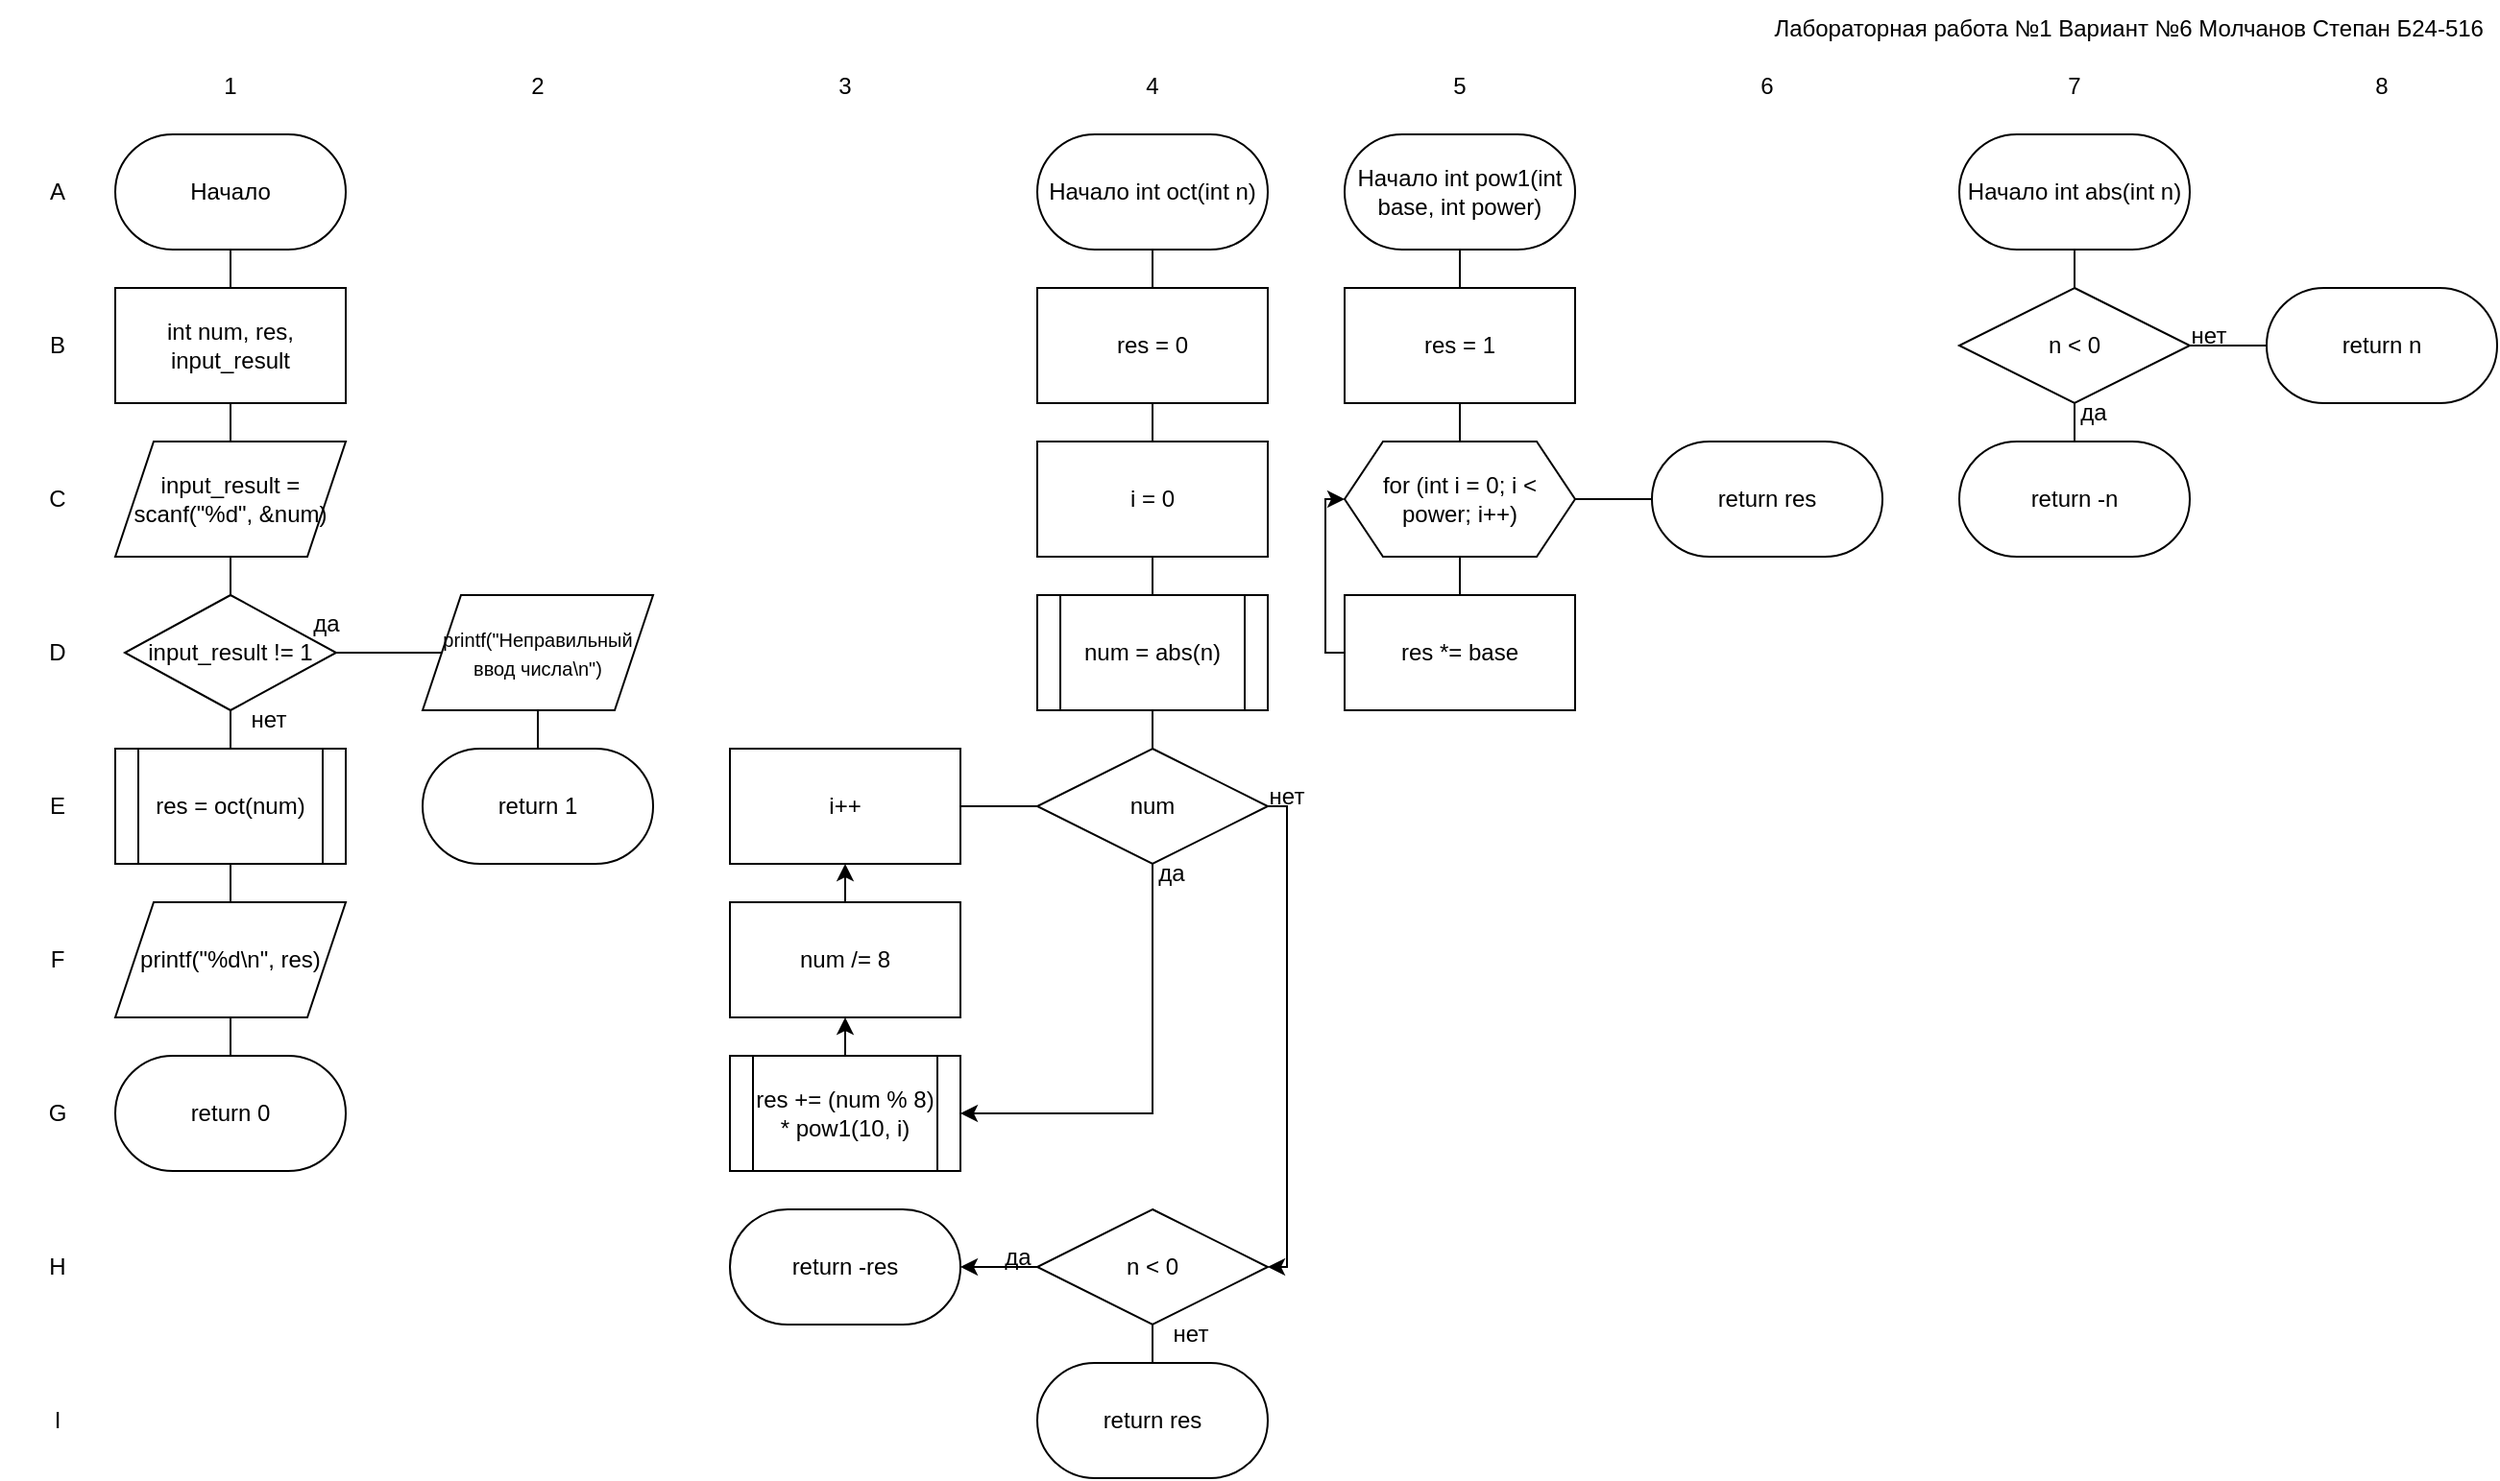 <mxfile version="24.7.16">
  <diagram name="Страница — 1" id="HPTSugic-dNHS2c4acLU">
    <mxGraphModel dx="1581" dy="711" grid="1" gridSize="10" guides="1" tooltips="1" connect="1" arrows="1" fold="1" page="1" pageScale="1" pageWidth="827" pageHeight="1169" math="0" shadow="0">
      <root>
        <mxCell id="0" />
        <mxCell id="1" parent="0" />
        <mxCell id="Ds-YJ_oy4xbHigb4ZMq1-26" value="" style="edgeStyle=orthogonalEdgeStyle;rounded=0;orthogonalLoop=1;jettySize=auto;html=1;entryX=0.5;entryY=0;entryDx=0;entryDy=0;endArrow=none;endFill=0;" parent="1" source="Ds-YJ_oy4xbHigb4ZMq1-1" edge="1">
          <mxGeometry relative="1" as="geometry">
            <mxPoint x="150" y="180" as="targetPoint" />
          </mxGeometry>
        </mxCell>
        <object label="Начало" id="Ds-YJ_oy4xbHigb4ZMq1-1">
          <mxCell style="rounded=1;whiteSpace=wrap;html=1;arcSize=50;" parent="1" vertex="1">
            <mxGeometry x="90" y="100" width="120" height="60" as="geometry" />
          </mxCell>
        </object>
        <mxCell id="Ds-YJ_oy4xbHigb4ZMq1-28" value="" style="edgeStyle=orthogonalEdgeStyle;rounded=0;orthogonalLoop=1;jettySize=auto;html=1;entryX=0.5;entryY=0;entryDx=0;entryDy=0;endArrow=none;endFill=0;" parent="1" edge="1">
          <mxGeometry relative="1" as="geometry">
            <mxPoint x="150" y="340" as="targetPoint" />
          </mxGeometry>
        </mxCell>
        <mxCell id="Ds-YJ_oy4xbHigb4ZMq1-29" style="edgeStyle=orthogonalEdgeStyle;rounded=0;orthogonalLoop=1;jettySize=auto;html=1;exitX=0.5;exitY=1;exitDx=0;exitDy=0;entryX=0.5;entryY=0;entryDx=0;entryDy=0;endArrow=none;endFill=0;" parent="1" edge="1">
          <mxGeometry relative="1" as="geometry">
            <mxPoint x="150" y="420" as="targetPoint" />
          </mxGeometry>
        </mxCell>
        <mxCell id="e1M61Y6pSluh_1yCC7xu-4" style="edgeStyle=orthogonalEdgeStyle;rounded=0;orthogonalLoop=1;jettySize=auto;html=1;exitX=0.5;exitY=0;exitDx=0;exitDy=0;entryX=0.5;entryY=1;entryDx=0;entryDy=0;endArrow=classic;endFill=1;" parent="1" source="Ds-YJ_oy4xbHigb4ZMq1-6" target="Ds-YJ_oy4xbHigb4ZMq1-7" edge="1">
          <mxGeometry relative="1" as="geometry" />
        </mxCell>
        <mxCell id="Ds-YJ_oy4xbHigb4ZMq1-6" value="res += (num % 8) * pow1(10, i)" style="shape=process;whiteSpace=wrap;html=1;backgroundOutline=1;" parent="1" vertex="1">
          <mxGeometry x="410" y="580" width="120" height="60" as="geometry" />
        </mxCell>
        <mxCell id="e1M61Y6pSluh_1yCC7xu-5" style="edgeStyle=orthogonalEdgeStyle;rounded=0;orthogonalLoop=1;jettySize=auto;html=1;exitX=0.5;exitY=0;exitDx=0;exitDy=0;entryX=0.5;entryY=1;entryDx=0;entryDy=0;" parent="1" source="Ds-YJ_oy4xbHigb4ZMq1-7" target="Ds-YJ_oy4xbHigb4ZMq1-8" edge="1">
          <mxGeometry relative="1" as="geometry" />
        </mxCell>
        <mxCell id="Ds-YJ_oy4xbHigb4ZMq1-7" value="num /= 8" style="rounded=0;whiteSpace=wrap;html=1;" parent="1" vertex="1">
          <mxGeometry x="410" y="500" width="120" height="60" as="geometry" />
        </mxCell>
        <mxCell id="e1M61Y6pSluh_1yCC7xu-6" style="edgeStyle=orthogonalEdgeStyle;rounded=0;orthogonalLoop=1;jettySize=auto;html=1;exitX=1;exitY=0.5;exitDx=0;exitDy=0;entryX=0;entryY=0.5;entryDx=0;entryDy=0;endArrow=none;endFill=0;" parent="1" source="Ds-YJ_oy4xbHigb4ZMq1-8" target="Ds-YJ_oy4xbHigb4ZMq1-14" edge="1">
          <mxGeometry relative="1" as="geometry" />
        </mxCell>
        <mxCell id="Ds-YJ_oy4xbHigb4ZMq1-8" value="i++" style="rounded=0;whiteSpace=wrap;html=1;" parent="1" vertex="1">
          <mxGeometry x="410" y="420" width="120" height="60" as="geometry" />
        </mxCell>
        <mxCell id="Ds-YJ_oy4xbHigb4ZMq1-9" value="return -res" style="rounded=1;whiteSpace=wrap;html=1;arcSize=50;" parent="1" vertex="1">
          <mxGeometry x="410" y="660" width="120" height="60" as="geometry" />
        </mxCell>
        <mxCell id="Ds-YJ_oy4xbHigb4ZMq1-30" style="edgeStyle=orthogonalEdgeStyle;rounded=0;orthogonalLoop=1;jettySize=auto;html=1;exitX=0.5;exitY=1;exitDx=0;exitDy=0;entryX=0.5;entryY=0;entryDx=0;entryDy=0;endArrow=none;endFill=0;" parent="1" source="Ds-YJ_oy4xbHigb4ZMq1-10" target="Ds-YJ_oy4xbHigb4ZMq1-11" edge="1">
          <mxGeometry relative="1" as="geometry" />
        </mxCell>
        <mxCell id="Ds-YJ_oy4xbHigb4ZMq1-10" value="Начало int oct(int n)" style="rounded=1;whiteSpace=wrap;html=1;arcSize=50;" parent="1" vertex="1">
          <mxGeometry x="570" y="100" width="120" height="60" as="geometry" />
        </mxCell>
        <mxCell id="Ds-YJ_oy4xbHigb4ZMq1-31" style="edgeStyle=orthogonalEdgeStyle;rounded=0;orthogonalLoop=1;jettySize=auto;html=1;exitX=0.5;exitY=1;exitDx=0;exitDy=0;entryX=0.5;entryY=0;entryDx=0;entryDy=0;endArrow=none;endFill=0;" parent="1" source="Ds-YJ_oy4xbHigb4ZMq1-11" target="Ds-YJ_oy4xbHigb4ZMq1-12" edge="1">
          <mxGeometry relative="1" as="geometry" />
        </mxCell>
        <mxCell id="Ds-YJ_oy4xbHigb4ZMq1-11" value="res = 0" style="rounded=0;whiteSpace=wrap;html=1;" parent="1" vertex="1">
          <mxGeometry x="570" y="180" width="120" height="60" as="geometry" />
        </mxCell>
        <mxCell id="Ds-YJ_oy4xbHigb4ZMq1-32" style="edgeStyle=orthogonalEdgeStyle;rounded=0;orthogonalLoop=1;jettySize=auto;html=1;exitX=0.5;exitY=1;exitDx=0;exitDy=0;entryX=0.5;entryY=0;entryDx=0;entryDy=0;endArrow=none;endFill=0;" parent="1" source="Ds-YJ_oy4xbHigb4ZMq1-12" target="Ds-YJ_oy4xbHigb4ZMq1-13" edge="1">
          <mxGeometry relative="1" as="geometry" />
        </mxCell>
        <mxCell id="Ds-YJ_oy4xbHigb4ZMq1-12" value="i = 0" style="rounded=0;whiteSpace=wrap;html=1;" parent="1" vertex="1">
          <mxGeometry x="570" y="260" width="120" height="60" as="geometry" />
        </mxCell>
        <mxCell id="Ds-YJ_oy4xbHigb4ZMq1-33" style="edgeStyle=orthogonalEdgeStyle;rounded=0;orthogonalLoop=1;jettySize=auto;html=1;exitX=0.5;exitY=1;exitDx=0;exitDy=0;entryX=0.5;entryY=0;entryDx=0;entryDy=0;endArrow=none;endFill=0;" parent="1" source="Ds-YJ_oy4xbHigb4ZMq1-13" target="Ds-YJ_oy4xbHigb4ZMq1-14" edge="1">
          <mxGeometry relative="1" as="geometry" />
        </mxCell>
        <mxCell id="Ds-YJ_oy4xbHigb4ZMq1-13" value="num = abs(n)" style="shape=process;whiteSpace=wrap;html=1;backgroundOutline=1;" parent="1" vertex="1">
          <mxGeometry x="570" y="340" width="120" height="60" as="geometry" />
        </mxCell>
        <mxCell id="Ds-YJ_oy4xbHigb4ZMq1-41" style="edgeStyle=orthogonalEdgeStyle;rounded=0;orthogonalLoop=1;jettySize=auto;html=1;exitX=1;exitY=0.5;exitDx=0;exitDy=0;entryX=1;entryY=0.5;entryDx=0;entryDy=0;" parent="1" source="Ds-YJ_oy4xbHigb4ZMq1-14" target="Ds-YJ_oy4xbHigb4ZMq1-15" edge="1">
          <mxGeometry relative="1" as="geometry">
            <Array as="points">
              <mxPoint x="700" y="450" />
              <mxPoint x="700" y="690" />
            </Array>
          </mxGeometry>
        </mxCell>
        <mxCell id="e1M61Y6pSluh_1yCC7xu-3" style="edgeStyle=orthogonalEdgeStyle;rounded=0;orthogonalLoop=1;jettySize=auto;html=1;exitX=0.5;exitY=1;exitDx=0;exitDy=0;entryX=1;entryY=0.5;entryDx=0;entryDy=0;" parent="1" source="Ds-YJ_oy4xbHigb4ZMq1-14" target="Ds-YJ_oy4xbHigb4ZMq1-6" edge="1">
          <mxGeometry relative="1" as="geometry" />
        </mxCell>
        <mxCell id="Ds-YJ_oy4xbHigb4ZMq1-14" value="num" style="rhombus;whiteSpace=wrap;html=1;" parent="1" vertex="1">
          <mxGeometry x="570" y="420" width="120" height="60" as="geometry" />
        </mxCell>
        <mxCell id="Ds-YJ_oy4xbHigb4ZMq1-42" style="edgeStyle=orthogonalEdgeStyle;rounded=0;orthogonalLoop=1;jettySize=auto;html=1;exitX=0;exitY=0.5;exitDx=0;exitDy=0;entryX=1;entryY=0.5;entryDx=0;entryDy=0;" parent="1" source="Ds-YJ_oy4xbHigb4ZMq1-15" target="Ds-YJ_oy4xbHigb4ZMq1-9" edge="1">
          <mxGeometry relative="1" as="geometry" />
        </mxCell>
        <mxCell id="Ds-YJ_oy4xbHigb4ZMq1-43" style="edgeStyle=orthogonalEdgeStyle;rounded=0;orthogonalLoop=1;jettySize=auto;html=1;exitX=0.5;exitY=1;exitDx=0;exitDy=0;entryX=0.5;entryY=0;entryDx=0;entryDy=0;endArrow=none;endFill=0;" parent="1" source="Ds-YJ_oy4xbHigb4ZMq1-15" target="Ds-YJ_oy4xbHigb4ZMq1-16" edge="1">
          <mxGeometry relative="1" as="geometry" />
        </mxCell>
        <mxCell id="Ds-YJ_oy4xbHigb4ZMq1-15" value="n &amp;lt; 0" style="rhombus;whiteSpace=wrap;html=1;" parent="1" vertex="1">
          <mxGeometry x="570" y="660" width="120" height="60" as="geometry" />
        </mxCell>
        <mxCell id="Ds-YJ_oy4xbHigb4ZMq1-16" value="return res" style="rounded=1;whiteSpace=wrap;html=1;arcSize=50;" parent="1" vertex="1">
          <mxGeometry x="570" y="740" width="120" height="60" as="geometry" />
        </mxCell>
        <mxCell id="Ds-YJ_oy4xbHigb4ZMq1-44" style="edgeStyle=orthogonalEdgeStyle;rounded=0;orthogonalLoop=1;jettySize=auto;html=1;exitX=0.5;exitY=1;exitDx=0;exitDy=0;entryX=0.5;entryY=0;entryDx=0;entryDy=0;endArrow=none;endFill=0;" parent="1" source="Ds-YJ_oy4xbHigb4ZMq1-17" target="Ds-YJ_oy4xbHigb4ZMq1-18" edge="1">
          <mxGeometry relative="1" as="geometry" />
        </mxCell>
        <mxCell id="Ds-YJ_oy4xbHigb4ZMq1-17" value="Начало int pow1(int base, int power)" style="rounded=1;whiteSpace=wrap;html=1;arcSize=50;" parent="1" vertex="1">
          <mxGeometry x="730" y="100" width="120" height="60" as="geometry" />
        </mxCell>
        <mxCell id="Ds-YJ_oy4xbHigb4ZMq1-45" style="edgeStyle=orthogonalEdgeStyle;rounded=0;orthogonalLoop=1;jettySize=auto;html=1;exitX=0.5;exitY=1;exitDx=0;exitDy=0;entryX=0.5;entryY=0;entryDx=0;entryDy=0;endArrow=none;endFill=0;" parent="1" source="Ds-YJ_oy4xbHigb4ZMq1-18" target="Ds-YJ_oy4xbHigb4ZMq1-19" edge="1">
          <mxGeometry relative="1" as="geometry" />
        </mxCell>
        <mxCell id="Ds-YJ_oy4xbHigb4ZMq1-18" value="res = 1" style="rounded=0;whiteSpace=wrap;html=1;" parent="1" vertex="1">
          <mxGeometry x="730" y="180" width="120" height="60" as="geometry" />
        </mxCell>
        <mxCell id="Ds-YJ_oy4xbHigb4ZMq1-48" style="edgeStyle=orthogonalEdgeStyle;rounded=0;orthogonalLoop=1;jettySize=auto;html=1;exitX=1;exitY=0.5;exitDx=0;exitDy=0;entryX=0;entryY=0.5;entryDx=0;entryDy=0;endArrow=none;endFill=0;" parent="1" source="Ds-YJ_oy4xbHigb4ZMq1-19" target="Ds-YJ_oy4xbHigb4ZMq1-21" edge="1">
          <mxGeometry relative="1" as="geometry" />
        </mxCell>
        <mxCell id="Ds-YJ_oy4xbHigb4ZMq1-19" value="for (int i = 0; i &amp;lt; power; i++)" style="shape=hexagon;perimeter=hexagonPerimeter2;whiteSpace=wrap;html=1;fixedSize=1;" parent="1" vertex="1">
          <mxGeometry x="730" y="260" width="120" height="60" as="geometry" />
        </mxCell>
        <mxCell id="Ds-YJ_oy4xbHigb4ZMq1-47" style="edgeStyle=orthogonalEdgeStyle;rounded=0;orthogonalLoop=1;jettySize=auto;html=1;exitX=0.5;exitY=0;exitDx=0;exitDy=0;entryX=0.5;entryY=1;entryDx=0;entryDy=0;endArrow=none;endFill=0;" parent="1" source="Ds-YJ_oy4xbHigb4ZMq1-20" target="Ds-YJ_oy4xbHigb4ZMq1-19" edge="1">
          <mxGeometry relative="1" as="geometry" />
        </mxCell>
        <mxCell id="Ds-YJ_oy4xbHigb4ZMq1-20" value="res *= base" style="rounded=0;whiteSpace=wrap;html=1;" parent="1" vertex="1">
          <mxGeometry x="730" y="340" width="120" height="60" as="geometry" />
        </mxCell>
        <mxCell id="Ds-YJ_oy4xbHigb4ZMq1-21" value="return res" style="rounded=1;whiteSpace=wrap;html=1;arcSize=50;" parent="1" vertex="1">
          <mxGeometry x="890" y="260" width="120" height="60" as="geometry" />
        </mxCell>
        <mxCell id="Ds-YJ_oy4xbHigb4ZMq1-49" style="edgeStyle=orthogonalEdgeStyle;rounded=0;orthogonalLoop=1;jettySize=auto;html=1;exitX=0.5;exitY=1;exitDx=0;exitDy=0;entryX=0.5;entryY=0;entryDx=0;entryDy=0;endArrow=none;endFill=0;" parent="1" source="Ds-YJ_oy4xbHigb4ZMq1-22" target="Ds-YJ_oy4xbHigb4ZMq1-23" edge="1">
          <mxGeometry relative="1" as="geometry" />
        </mxCell>
        <mxCell id="Ds-YJ_oy4xbHigb4ZMq1-22" value="Начало int abs(int n)" style="rounded=1;whiteSpace=wrap;html=1;arcSize=50;" parent="1" vertex="1">
          <mxGeometry x="1050" y="100" width="120" height="60" as="geometry" />
        </mxCell>
        <mxCell id="Ds-YJ_oy4xbHigb4ZMq1-50" style="edgeStyle=orthogonalEdgeStyle;rounded=0;orthogonalLoop=1;jettySize=auto;html=1;exitX=1;exitY=0.5;exitDx=0;exitDy=0;entryX=0;entryY=0.5;entryDx=0;entryDy=0;endArrow=none;endFill=0;" parent="1" source="Ds-YJ_oy4xbHigb4ZMq1-23" target="Ds-YJ_oy4xbHigb4ZMq1-25" edge="1">
          <mxGeometry relative="1" as="geometry" />
        </mxCell>
        <mxCell id="Ds-YJ_oy4xbHigb4ZMq1-51" style="edgeStyle=orthogonalEdgeStyle;rounded=0;orthogonalLoop=1;jettySize=auto;html=1;exitX=0.5;exitY=1;exitDx=0;exitDy=0;entryX=0.5;entryY=0;entryDx=0;entryDy=0;endArrow=none;endFill=0;" parent="1" source="Ds-YJ_oy4xbHigb4ZMq1-23" target="Ds-YJ_oy4xbHigb4ZMq1-24" edge="1">
          <mxGeometry relative="1" as="geometry" />
        </mxCell>
        <mxCell id="Ds-YJ_oy4xbHigb4ZMq1-23" value="n &amp;lt; 0" style="rhombus;whiteSpace=wrap;html=1;" parent="1" vertex="1">
          <mxGeometry x="1050" y="180" width="120" height="60" as="geometry" />
        </mxCell>
        <mxCell id="Ds-YJ_oy4xbHigb4ZMq1-24" value="return -n" style="rounded=1;whiteSpace=wrap;html=1;arcSize=50;" parent="1" vertex="1">
          <mxGeometry x="1050" y="260" width="120" height="60" as="geometry" />
        </mxCell>
        <mxCell id="Ds-YJ_oy4xbHigb4ZMq1-25" value="return n" style="rounded=1;whiteSpace=wrap;html=1;arcSize=50;" parent="1" vertex="1">
          <mxGeometry x="1210" y="180" width="120" height="60" as="geometry" />
        </mxCell>
        <mxCell id="Ds-YJ_oy4xbHigb4ZMq1-46" style="edgeStyle=orthogonalEdgeStyle;rounded=0;orthogonalLoop=1;jettySize=auto;html=1;exitX=0;exitY=0.667;exitDx=0;exitDy=0;entryX=0;entryY=0.5;entryDx=0;entryDy=0;exitPerimeter=0;" parent="1" source="Ds-YJ_oy4xbHigb4ZMq1-20" target="Ds-YJ_oy4xbHigb4ZMq1-19" edge="1">
          <mxGeometry relative="1" as="geometry">
            <Array as="points">
              <mxPoint x="730" y="370" />
              <mxPoint x="720" y="370" />
              <mxPoint x="720" y="290" />
            </Array>
          </mxGeometry>
        </mxCell>
        <mxCell id="Ds-YJ_oy4xbHigb4ZMq1-52" value="1" style="text;html=1;align=center;verticalAlign=middle;whiteSpace=wrap;rounded=0;" parent="1" vertex="1">
          <mxGeometry x="120" y="60" width="60" height="30" as="geometry" />
        </mxCell>
        <mxCell id="Ds-YJ_oy4xbHigb4ZMq1-53" value="2" style="text;html=1;align=center;verticalAlign=middle;whiteSpace=wrap;rounded=0;" parent="1" vertex="1">
          <mxGeometry x="280" y="60" width="60" height="30" as="geometry" />
        </mxCell>
        <mxCell id="Ds-YJ_oy4xbHigb4ZMq1-54" value="3" style="text;html=1;align=center;verticalAlign=middle;whiteSpace=wrap;rounded=0;" parent="1" vertex="1">
          <mxGeometry x="440" y="60" width="60" height="30" as="geometry" />
        </mxCell>
        <mxCell id="Ds-YJ_oy4xbHigb4ZMq1-55" value="4" style="text;html=1;align=center;verticalAlign=middle;whiteSpace=wrap;rounded=0;" parent="1" vertex="1">
          <mxGeometry x="600" y="60" width="60" height="30" as="geometry" />
        </mxCell>
        <mxCell id="Ds-YJ_oy4xbHigb4ZMq1-56" value="5" style="text;html=1;align=center;verticalAlign=middle;whiteSpace=wrap;rounded=0;" parent="1" vertex="1">
          <mxGeometry x="760" y="60" width="60" height="30" as="geometry" />
        </mxCell>
        <mxCell id="Ds-YJ_oy4xbHigb4ZMq1-57" value="6" style="text;html=1;align=center;verticalAlign=middle;whiteSpace=wrap;rounded=0;" parent="1" vertex="1">
          <mxGeometry x="920" y="60" width="60" height="30" as="geometry" />
        </mxCell>
        <mxCell id="Ds-YJ_oy4xbHigb4ZMq1-58" value="7" style="text;html=1;align=center;verticalAlign=middle;whiteSpace=wrap;rounded=0;" parent="1" vertex="1">
          <mxGeometry x="1080" y="60" width="60" height="30" as="geometry" />
        </mxCell>
        <mxCell id="Ds-YJ_oy4xbHigb4ZMq1-59" value="A" style="text;html=1;align=center;verticalAlign=middle;whiteSpace=wrap;rounded=0;" parent="1" vertex="1">
          <mxGeometry x="30" y="115" width="60" height="30" as="geometry" />
        </mxCell>
        <mxCell id="Ds-YJ_oy4xbHigb4ZMq1-60" value="B" style="text;html=1;align=center;verticalAlign=middle;whiteSpace=wrap;rounded=0;" parent="1" vertex="1">
          <mxGeometry x="30" y="195" width="60" height="30" as="geometry" />
        </mxCell>
        <mxCell id="Ds-YJ_oy4xbHigb4ZMq1-61" value="C" style="text;html=1;align=center;verticalAlign=middle;whiteSpace=wrap;rounded=0;" parent="1" vertex="1">
          <mxGeometry x="30" y="275" width="60" height="30" as="geometry" />
        </mxCell>
        <mxCell id="Ds-YJ_oy4xbHigb4ZMq1-62" value="D" style="text;html=1;align=center;verticalAlign=middle;whiteSpace=wrap;rounded=0;" parent="1" vertex="1">
          <mxGeometry x="30" y="355" width="60" height="30" as="geometry" />
        </mxCell>
        <mxCell id="Ds-YJ_oy4xbHigb4ZMq1-63" value="E" style="text;html=1;align=center;verticalAlign=middle;whiteSpace=wrap;rounded=0;" parent="1" vertex="1">
          <mxGeometry x="30" y="435" width="60" height="30" as="geometry" />
        </mxCell>
        <mxCell id="Ds-YJ_oy4xbHigb4ZMq1-64" value="F" style="text;html=1;align=center;verticalAlign=middle;whiteSpace=wrap;rounded=0;" parent="1" vertex="1">
          <mxGeometry x="30" y="515" width="60" height="30" as="geometry" />
        </mxCell>
        <mxCell id="Ds-YJ_oy4xbHigb4ZMq1-65" value="G" style="text;html=1;align=center;verticalAlign=middle;whiteSpace=wrap;rounded=0;" parent="1" vertex="1">
          <mxGeometry x="30" y="595" width="60" height="30" as="geometry" />
        </mxCell>
        <mxCell id="Ds-YJ_oy4xbHigb4ZMq1-66" value="H" style="text;html=1;align=center;verticalAlign=middle;whiteSpace=wrap;rounded=0;" parent="1" vertex="1">
          <mxGeometry x="30" y="675" width="60" height="30" as="geometry" />
        </mxCell>
        <mxCell id="Ds-YJ_oy4xbHigb4ZMq1-67" value="I" style="text;html=1;align=center;verticalAlign=middle;whiteSpace=wrap;rounded=0;" parent="1" vertex="1">
          <mxGeometry x="30" y="755" width="60" height="30" as="geometry" />
        </mxCell>
        <mxCell id="Ds-YJ_oy4xbHigb4ZMq1-68" value="Лабораторная работа №1 Вариант №6 Молчанов Степан Б24-516&amp;nbsp;" style="text;html=1;align=center;verticalAlign=middle;whiteSpace=wrap;rounded=0;" parent="1" vertex="1">
          <mxGeometry x="950" y="30" width="380" height="30" as="geometry" />
        </mxCell>
        <mxCell id="jBKUbZ9cttElVpnd333p-1" value="да" style="text;html=1;align=center;verticalAlign=middle;whiteSpace=wrap;rounded=0;" parent="1" vertex="1">
          <mxGeometry x="610" y="470" width="60" height="30" as="geometry" />
        </mxCell>
        <mxCell id="jBKUbZ9cttElVpnd333p-2" value="нет" style="text;html=1;align=center;verticalAlign=middle;whiteSpace=wrap;rounded=0;" parent="1" vertex="1">
          <mxGeometry x="670" y="430" width="60" height="30" as="geometry" />
        </mxCell>
        <mxCell id="jBKUbZ9cttElVpnd333p-4" value="да" style="text;html=1;align=center;verticalAlign=middle;whiteSpace=wrap;rounded=0;" parent="1" vertex="1">
          <mxGeometry x="530" y="670" width="60" height="30" as="geometry" />
        </mxCell>
        <mxCell id="jBKUbZ9cttElVpnd333p-5" value="нет" style="text;html=1;align=center;verticalAlign=middle;whiteSpace=wrap;rounded=0;" parent="1" vertex="1">
          <mxGeometry x="620" y="710" width="60" height="30" as="geometry" />
        </mxCell>
        <mxCell id="jBKUbZ9cttElVpnd333p-6" value="да" style="text;html=1;align=center;verticalAlign=middle;whiteSpace=wrap;rounded=0;" parent="1" vertex="1">
          <mxGeometry x="1090" y="230" width="60" height="30" as="geometry" />
        </mxCell>
        <mxCell id="jBKUbZ9cttElVpnd333p-8" value="нет" style="text;html=1;align=center;verticalAlign=middle;whiteSpace=wrap;rounded=0;" parent="1" vertex="1">
          <mxGeometry x="1150" y="190" width="60" height="30" as="geometry" />
        </mxCell>
        <mxCell id="5bTyz74XH4WLBc9bGVfD-10" style="edgeStyle=orthogonalEdgeStyle;rounded=0;orthogonalLoop=1;jettySize=auto;html=1;exitX=0.5;exitY=1;exitDx=0;exitDy=0;entryX=0.5;entryY=0;entryDx=0;entryDy=0;endArrow=none;endFill=0;" parent="1" source="5bTyz74XH4WLBc9bGVfD-1" target="5bTyz74XH4WLBc9bGVfD-3" edge="1">
          <mxGeometry relative="1" as="geometry" />
        </mxCell>
        <mxCell id="5bTyz74XH4WLBc9bGVfD-1" value="int num, res, input_result" style="rounded=0;whiteSpace=wrap;html=1;" parent="1" vertex="1">
          <mxGeometry x="90" y="180" width="120" height="60" as="geometry" />
        </mxCell>
        <mxCell id="5bTyz74XH4WLBc9bGVfD-11" style="edgeStyle=orthogonalEdgeStyle;rounded=0;orthogonalLoop=1;jettySize=auto;html=1;exitX=0.5;exitY=1;exitDx=0;exitDy=0;entryX=0.5;entryY=0;entryDx=0;entryDy=0;endArrow=none;endFill=0;" parent="1" source="5bTyz74XH4WLBc9bGVfD-3" target="5bTyz74XH4WLBc9bGVfD-4" edge="1">
          <mxGeometry relative="1" as="geometry" />
        </mxCell>
        <mxCell id="5bTyz74XH4WLBc9bGVfD-3" value="input_result = scanf(&quot;%d&quot;, &amp;amp;num)" style="shape=parallelogram;perimeter=parallelogramPerimeter;whiteSpace=wrap;html=1;fixedSize=1;" parent="1" vertex="1">
          <mxGeometry x="90" y="260" width="120" height="60" as="geometry" />
        </mxCell>
        <mxCell id="5bTyz74XH4WLBc9bGVfD-12" style="edgeStyle=orthogonalEdgeStyle;rounded=0;orthogonalLoop=1;jettySize=auto;html=1;exitX=1;exitY=0.5;exitDx=0;exitDy=0;entryX=0;entryY=0.5;entryDx=0;entryDy=0;endArrow=none;endFill=0;" parent="1" source="5bTyz74XH4WLBc9bGVfD-4" target="5bTyz74XH4WLBc9bGVfD-5" edge="1">
          <mxGeometry relative="1" as="geometry" />
        </mxCell>
        <mxCell id="5bTyz74XH4WLBc9bGVfD-14" style="edgeStyle=orthogonalEdgeStyle;rounded=0;orthogonalLoop=1;jettySize=auto;html=1;exitX=0.5;exitY=1;exitDx=0;exitDy=0;entryX=0.5;entryY=0;entryDx=0;entryDy=0;endArrow=none;endFill=0;" parent="1" source="5bTyz74XH4WLBc9bGVfD-4" target="5bTyz74XH4WLBc9bGVfD-7" edge="1">
          <mxGeometry relative="1" as="geometry" />
        </mxCell>
        <mxCell id="5bTyz74XH4WLBc9bGVfD-4" value="input_result != 1" style="rhombus;whiteSpace=wrap;html=1;" parent="1" vertex="1">
          <mxGeometry x="95" y="340" width="110" height="60" as="geometry" />
        </mxCell>
        <mxCell id="5bTyz74XH4WLBc9bGVfD-13" style="edgeStyle=orthogonalEdgeStyle;rounded=0;orthogonalLoop=1;jettySize=auto;html=1;exitX=0.5;exitY=1;exitDx=0;exitDy=0;entryX=0.5;entryY=0;entryDx=0;entryDy=0;endArrow=none;endFill=0;" parent="1" source="5bTyz74XH4WLBc9bGVfD-5" target="5bTyz74XH4WLBc9bGVfD-6" edge="1">
          <mxGeometry relative="1" as="geometry" />
        </mxCell>
        <mxCell id="5bTyz74XH4WLBc9bGVfD-5" value="&lt;font style=&quot;font-size: 10px;&quot;&gt;printf(&quot;Неправильный ввод числа\n&quot;)&lt;/font&gt;" style="shape=parallelogram;perimeter=parallelogramPerimeter;whiteSpace=wrap;html=1;fixedSize=1;" parent="1" vertex="1">
          <mxGeometry x="250" y="340" width="120" height="60" as="geometry" />
        </mxCell>
        <mxCell id="5bTyz74XH4WLBc9bGVfD-6" value="return 1" style="rounded=1;whiteSpace=wrap;html=1;arcSize=50;" parent="1" vertex="1">
          <mxGeometry x="250" y="420" width="120" height="60" as="geometry" />
        </mxCell>
        <mxCell id="5bTyz74XH4WLBc9bGVfD-15" style="edgeStyle=orthogonalEdgeStyle;rounded=0;orthogonalLoop=1;jettySize=auto;html=1;exitX=0.5;exitY=1;exitDx=0;exitDy=0;entryX=0.5;entryY=0;entryDx=0;entryDy=0;endArrow=none;endFill=0;" parent="1" source="5bTyz74XH4WLBc9bGVfD-7" target="5bTyz74XH4WLBc9bGVfD-8" edge="1">
          <mxGeometry relative="1" as="geometry" />
        </mxCell>
        <mxCell id="5bTyz74XH4WLBc9bGVfD-7" value="res = oct(num)" style="shape=process;whiteSpace=wrap;html=1;backgroundOutline=1;" parent="1" vertex="1">
          <mxGeometry x="90" y="420" width="120" height="60" as="geometry" />
        </mxCell>
        <mxCell id="5bTyz74XH4WLBc9bGVfD-16" style="edgeStyle=orthogonalEdgeStyle;rounded=0;orthogonalLoop=1;jettySize=auto;html=1;exitX=0.5;exitY=1;exitDx=0;exitDy=0;entryX=0.5;entryY=0;entryDx=0;entryDy=0;endArrow=none;endFill=0;" parent="1" source="5bTyz74XH4WLBc9bGVfD-8" target="5bTyz74XH4WLBc9bGVfD-9" edge="1">
          <mxGeometry relative="1" as="geometry" />
        </mxCell>
        <mxCell id="5bTyz74XH4WLBc9bGVfD-8" value="printf(&quot;%d\n&quot;, res)" style="shape=parallelogram;perimeter=parallelogramPerimeter;whiteSpace=wrap;html=1;fixedSize=1;" parent="1" vertex="1">
          <mxGeometry x="90" y="500" width="120" height="60" as="geometry" />
        </mxCell>
        <mxCell id="5bTyz74XH4WLBc9bGVfD-9" value="return 0" style="rounded=1;whiteSpace=wrap;html=1;arcSize=50;" parent="1" vertex="1">
          <mxGeometry x="90" y="580" width="120" height="60" as="geometry" />
        </mxCell>
        <mxCell id="5bTyz74XH4WLBc9bGVfD-17" value="да" style="text;html=1;align=center;verticalAlign=middle;whiteSpace=wrap;rounded=0;" parent="1" vertex="1">
          <mxGeometry x="170" y="340" width="60" height="30" as="geometry" />
        </mxCell>
        <mxCell id="5bTyz74XH4WLBc9bGVfD-18" value="нет" style="text;html=1;align=center;verticalAlign=middle;whiteSpace=wrap;rounded=0;" parent="1" vertex="1">
          <mxGeometry x="140" y="390" width="60" height="30" as="geometry" />
        </mxCell>
        <mxCell id="5bTyz74XH4WLBc9bGVfD-19" value="8" style="text;html=1;align=center;verticalAlign=middle;whiteSpace=wrap;rounded=0;" parent="1" vertex="1">
          <mxGeometry x="1240" y="60" width="60" height="30" as="geometry" />
        </mxCell>
      </root>
    </mxGraphModel>
  </diagram>
</mxfile>
